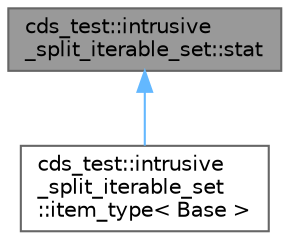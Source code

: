 digraph "cds_test::intrusive_split_iterable_set::stat"
{
 // LATEX_PDF_SIZE
  bgcolor="transparent";
  edge [fontname=Helvetica,fontsize=10,labelfontname=Helvetica,labelfontsize=10];
  node [fontname=Helvetica,fontsize=10,shape=box,height=0.2,width=0.4];
  Node1 [id="Node000001",label="cds_test::intrusive\l_split_iterable_set::stat",height=0.2,width=0.4,color="gray40", fillcolor="grey60", style="filled", fontcolor="black",tooltip=" "];
  Node1 -> Node2 [id="edge2_Node000001_Node000002",dir="back",color="steelblue1",style="solid",tooltip=" "];
  Node2 [id="Node000002",label="cds_test::intrusive\l_split_iterable_set\l::item_type\< Base \>",height=0.2,width=0.4,color="gray40", fillcolor="white", style="filled",URL="$structcds__test_1_1intrusive__split__iterable__set_1_1item__type.html",tooltip=" "];
}
